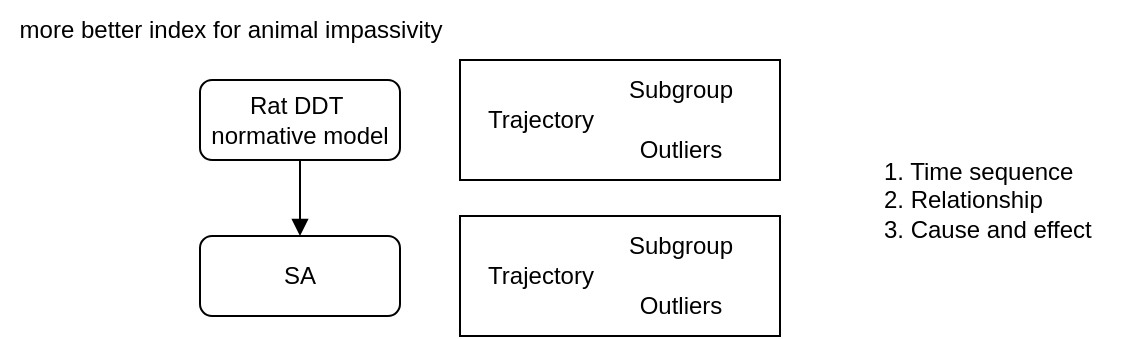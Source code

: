 <mxfile version="26.0.16">
  <diagram name="Page-1" id="DYw3icbClSaxP4PzQXzK">
    <mxGraphModel dx="1598" dy="880" grid="1" gridSize="10" guides="1" tooltips="1" connect="1" arrows="1" fold="1" page="1" pageScale="1" pageWidth="709" pageHeight="236" math="0" shadow="0">
      <root>
        <mxCell id="0" />
        <mxCell id="1" parent="0" />
        <mxCell id="gdm9CZV6I5VWxYnbLnco-8" value="" style="rounded=0;whiteSpace=wrap;html=1;" vertex="1" parent="1">
          <mxGeometry x="230" y="30" width="160" height="60" as="geometry" />
        </mxCell>
        <mxCell id="gdm9CZV6I5VWxYnbLnco-3" style="edgeStyle=orthogonalEdgeStyle;rounded=0;orthogonalLoop=1;jettySize=auto;html=1;endArrow=block;endFill=1;" edge="1" parent="1" source="gdm9CZV6I5VWxYnbLnco-1" target="gdm9CZV6I5VWxYnbLnco-2">
          <mxGeometry relative="1" as="geometry" />
        </mxCell>
        <mxCell id="gdm9CZV6I5VWxYnbLnco-1" value="Rat DDT&amp;nbsp;&lt;div&gt;normative model&lt;/div&gt;" style="rounded=1;whiteSpace=wrap;html=1;" vertex="1" parent="1">
          <mxGeometry x="100" y="40" width="100" height="40" as="geometry" />
        </mxCell>
        <mxCell id="gdm9CZV6I5VWxYnbLnco-2" value="SA" style="rounded=1;whiteSpace=wrap;html=1;" vertex="1" parent="1">
          <mxGeometry x="100" y="118" width="100" height="40" as="geometry" />
        </mxCell>
        <mxCell id="gdm9CZV6I5VWxYnbLnco-5" value="Trajectory" style="text;html=1;align=center;verticalAlign=middle;resizable=0;points=[];autosize=1;strokeColor=none;fillColor=none;" vertex="1" parent="1">
          <mxGeometry x="230" y="45" width="80" height="30" as="geometry" />
        </mxCell>
        <mxCell id="gdm9CZV6I5VWxYnbLnco-6" value="Subgroup" style="text;html=1;align=center;verticalAlign=middle;resizable=0;points=[];autosize=1;strokeColor=none;fillColor=none;" vertex="1" parent="1">
          <mxGeometry x="300" y="30" width="80" height="30" as="geometry" />
        </mxCell>
        <mxCell id="gdm9CZV6I5VWxYnbLnco-7" value="Outliers" style="text;html=1;align=center;verticalAlign=middle;resizable=0;points=[];autosize=1;strokeColor=none;fillColor=none;" vertex="1" parent="1">
          <mxGeometry x="310" y="60" width="60" height="30" as="geometry" />
        </mxCell>
        <mxCell id="gdm9CZV6I5VWxYnbLnco-9" value="more better index for animal impassivity" style="text;html=1;align=center;verticalAlign=middle;resizable=0;points=[];autosize=1;strokeColor=none;fillColor=none;" vertex="1" parent="1">
          <mxGeometry width="230" height="30" as="geometry" />
        </mxCell>
        <mxCell id="gdm9CZV6I5VWxYnbLnco-10" value="" style="rounded=0;whiteSpace=wrap;html=1;" vertex="1" parent="1">
          <mxGeometry x="230" y="108" width="160" height="60" as="geometry" />
        </mxCell>
        <mxCell id="gdm9CZV6I5VWxYnbLnco-11" value="Trajectory" style="text;html=1;align=center;verticalAlign=middle;resizable=0;points=[];autosize=1;strokeColor=none;fillColor=none;" vertex="1" parent="1">
          <mxGeometry x="230" y="123" width="80" height="30" as="geometry" />
        </mxCell>
        <mxCell id="gdm9CZV6I5VWxYnbLnco-12" value="Subgroup" style="text;html=1;align=center;verticalAlign=middle;resizable=0;points=[];autosize=1;strokeColor=none;fillColor=none;" vertex="1" parent="1">
          <mxGeometry x="300" y="108" width="80" height="30" as="geometry" />
        </mxCell>
        <mxCell id="gdm9CZV6I5VWxYnbLnco-13" value="Outliers" style="text;html=1;align=center;verticalAlign=middle;resizable=0;points=[];autosize=1;strokeColor=none;fillColor=none;" vertex="1" parent="1">
          <mxGeometry x="310" y="138" width="60" height="30" as="geometry" />
        </mxCell>
        <mxCell id="gdm9CZV6I5VWxYnbLnco-14" value="&lt;div&gt;1. Time sequence&lt;/div&gt;&lt;div&gt;2. Relationship&lt;/div&gt;&lt;div&gt;3. Cause and effect&lt;/div&gt;" style="text;html=1;align=left;verticalAlign=middle;resizable=0;points=[];autosize=1;strokeColor=none;fillColor=none;" vertex="1" parent="1">
          <mxGeometry x="440" y="70" width="130" height="60" as="geometry" />
        </mxCell>
      </root>
    </mxGraphModel>
  </diagram>
</mxfile>

